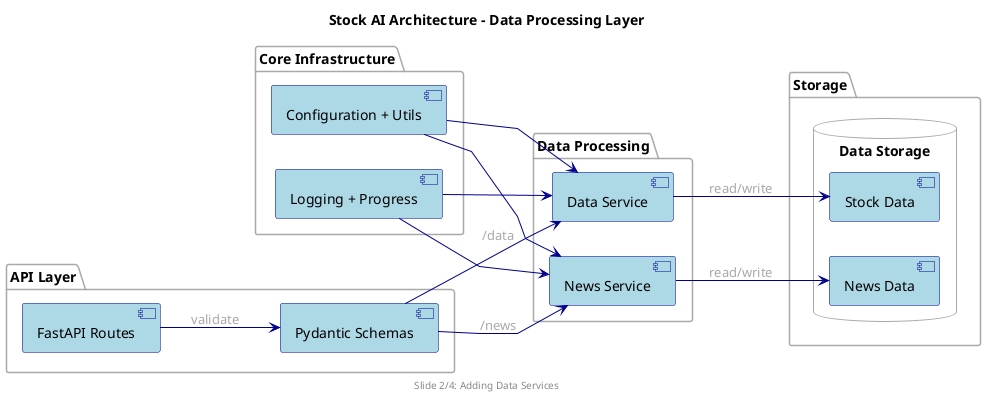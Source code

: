 @startuml Stock AI - Data Services

' Style settings
skinparam componentStyle uml2
skinparam component {
    BackgroundColor LightBlue
    BorderColor DarkBlue
}
skinparam linetype polyline
skinparam package {
    BorderColor DarkGrey
    BackgroundColor White
}
skinparam arrow {
    Color DarkBlue
    FontColor DarkGrey
}

' Main Layout
left to right direction

' Core Infrastructure (Base Layer)
package "Core Infrastructure" as core {
    [Configuration + Utils] as core_utils
    [Logging + Progress] as core_logging
}

' Frontend Layer
package "API Layer" {
    [FastAPI Routes] as routes
    [Pydantic Schemas] as schemas
}

' Data Services
package "Data Processing" {
    [Data Service] as data_service
    [News Service] as news_service
}

package "Storage" {
    database "Data Storage" {
        [Stock Data] as stock_data
        [News Data] as news_data
    }
}

' Flow
routes --> schemas : validate
schemas --> data_service : "/data"
schemas --> news_service : "/news"

' Data Flow
data_service --> stock_data : read/write
news_service --> news_data : read/write

' Core Support
core_utils --> data_service
core_utils --> news_service
core_logging --> data_service
core_logging --> news_service

title "Stock AI Architecture - Data Processing Layer"
footer "Slide 2/4: Adding Data Services"

@enduml